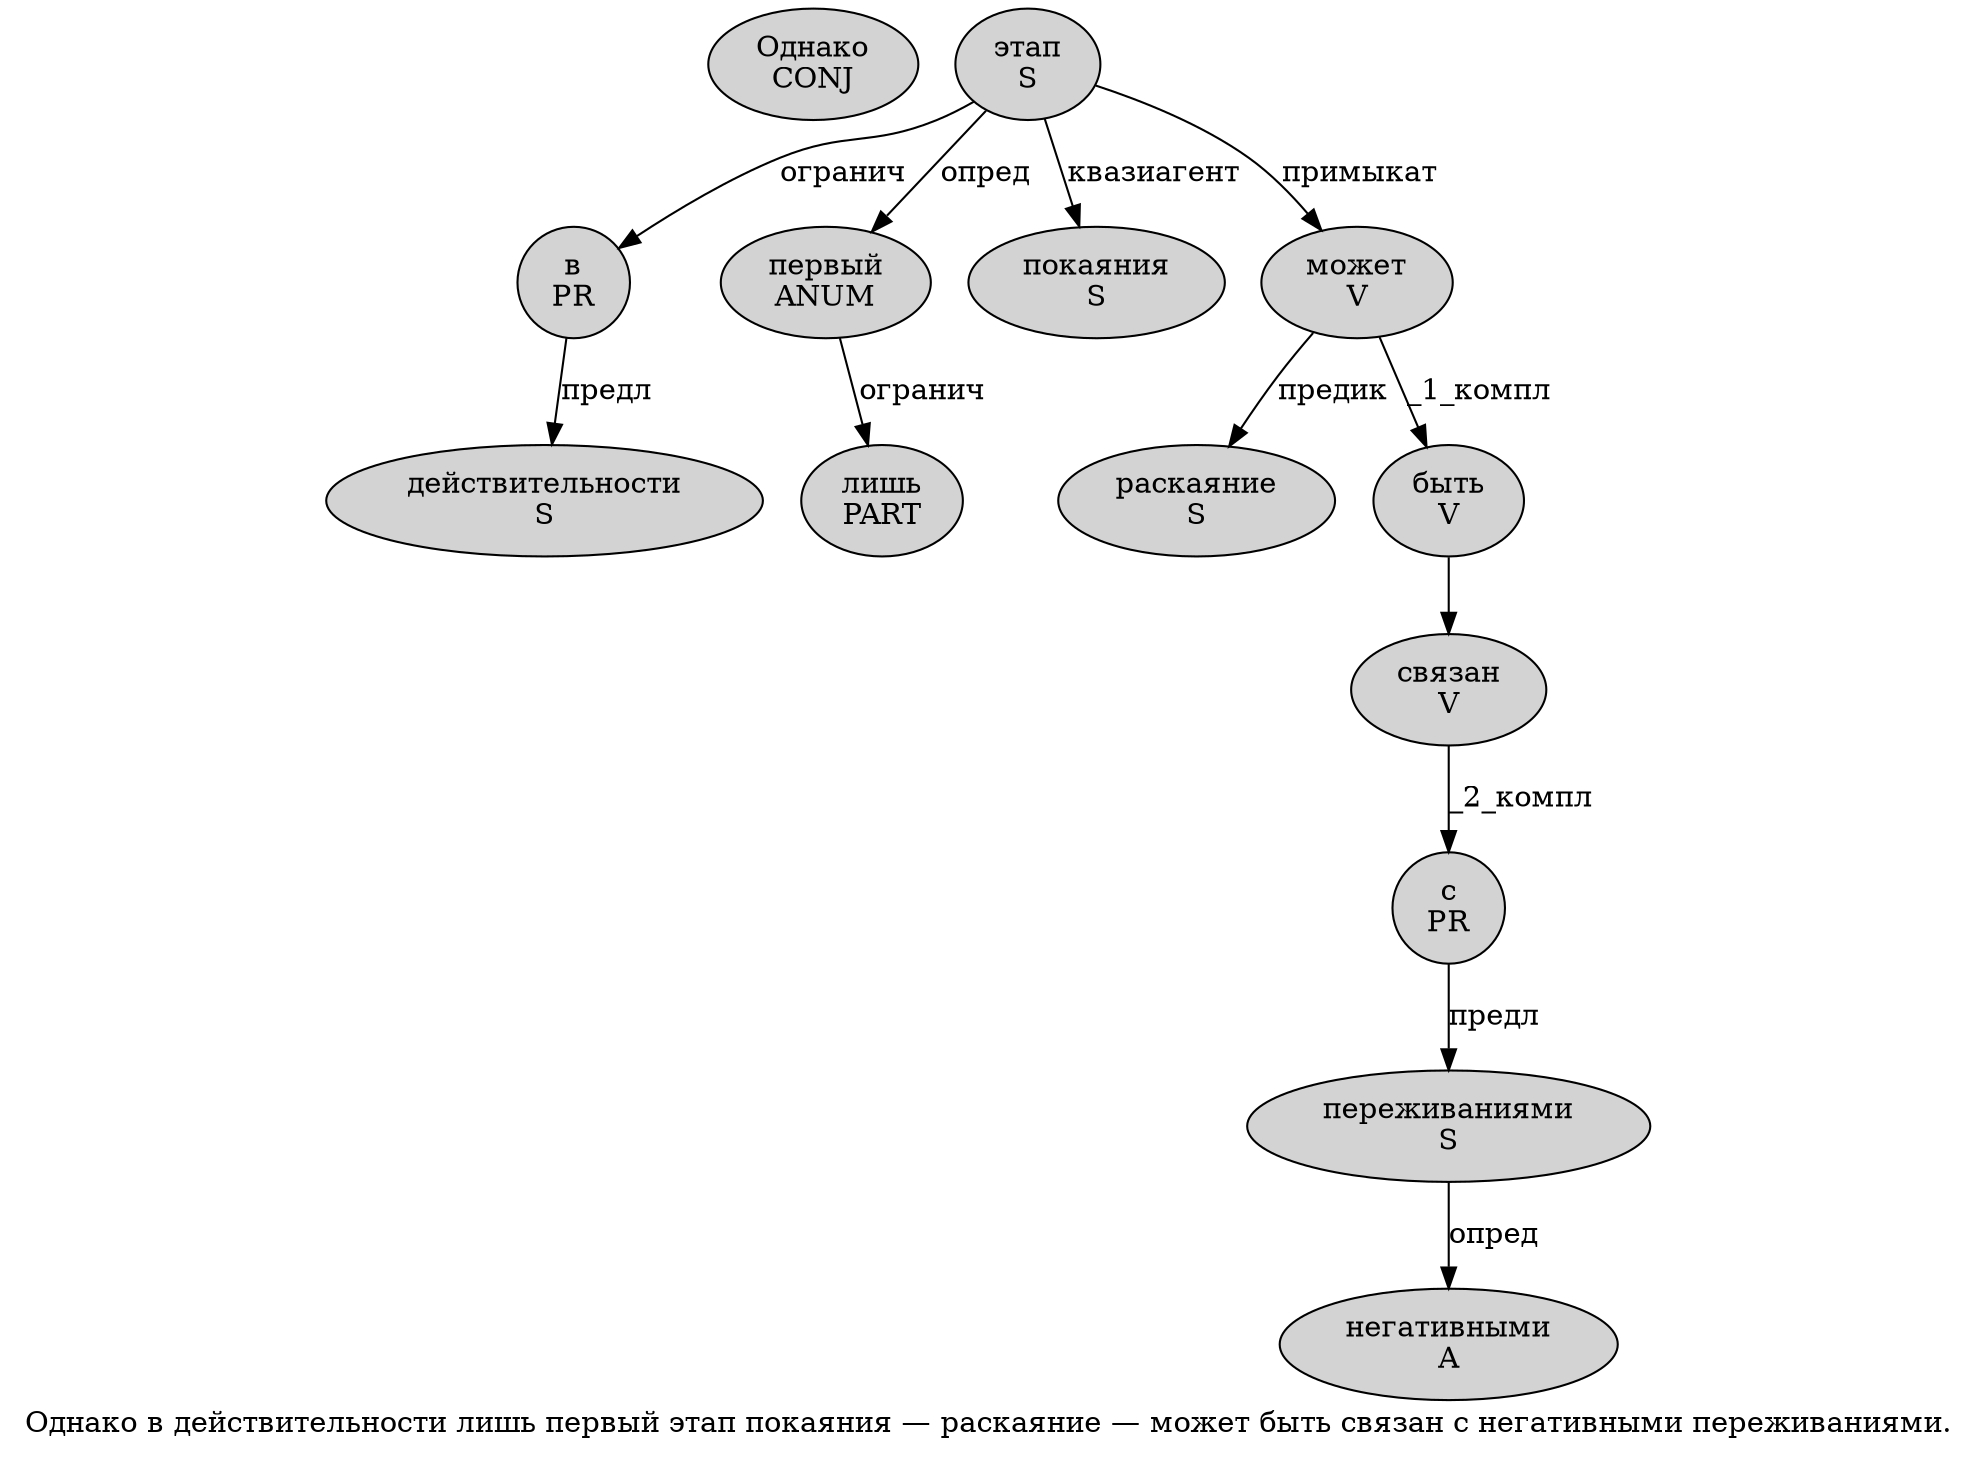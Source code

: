 digraph SENTENCE_1075 {
	graph [label="Однако в действительности лишь первый этап покаяния — раскаяние — может быть связан с негативными переживаниями."]
	node [style=filled]
		0 [label="Однако
CONJ" color="" fillcolor=lightgray penwidth=1 shape=ellipse]
		1 [label="в
PR" color="" fillcolor=lightgray penwidth=1 shape=ellipse]
		2 [label="действительности
S" color="" fillcolor=lightgray penwidth=1 shape=ellipse]
		3 [label="лишь
PART" color="" fillcolor=lightgray penwidth=1 shape=ellipse]
		4 [label="первый
ANUM" color="" fillcolor=lightgray penwidth=1 shape=ellipse]
		5 [label="этап
S" color="" fillcolor=lightgray penwidth=1 shape=ellipse]
		6 [label="покаяния
S" color="" fillcolor=lightgray penwidth=1 shape=ellipse]
		8 [label="раскаяние
S" color="" fillcolor=lightgray penwidth=1 shape=ellipse]
		10 [label="может
V" color="" fillcolor=lightgray penwidth=1 shape=ellipse]
		11 [label="быть
V" color="" fillcolor=lightgray penwidth=1 shape=ellipse]
		12 [label="связан
V" color="" fillcolor=lightgray penwidth=1 shape=ellipse]
		13 [label="с
PR" color="" fillcolor=lightgray penwidth=1 shape=ellipse]
		14 [label="негативными
A" color="" fillcolor=lightgray penwidth=1 shape=ellipse]
		15 [label="переживаниями
S" color="" fillcolor=lightgray penwidth=1 shape=ellipse]
			10 -> 8 [label="предик"]
			10 -> 11 [label="_1_компл"]
			12 -> 13 [label="_2_компл"]
			5 -> 1 [label="огранич"]
			5 -> 4 [label="опред"]
			5 -> 6 [label="квазиагент"]
			5 -> 10 [label="примыкат"]
			4 -> 3 [label="огранич"]
			15 -> 14 [label="опред"]
			11 -> 12
			13 -> 15 [label="предл"]
			1 -> 2 [label="предл"]
}